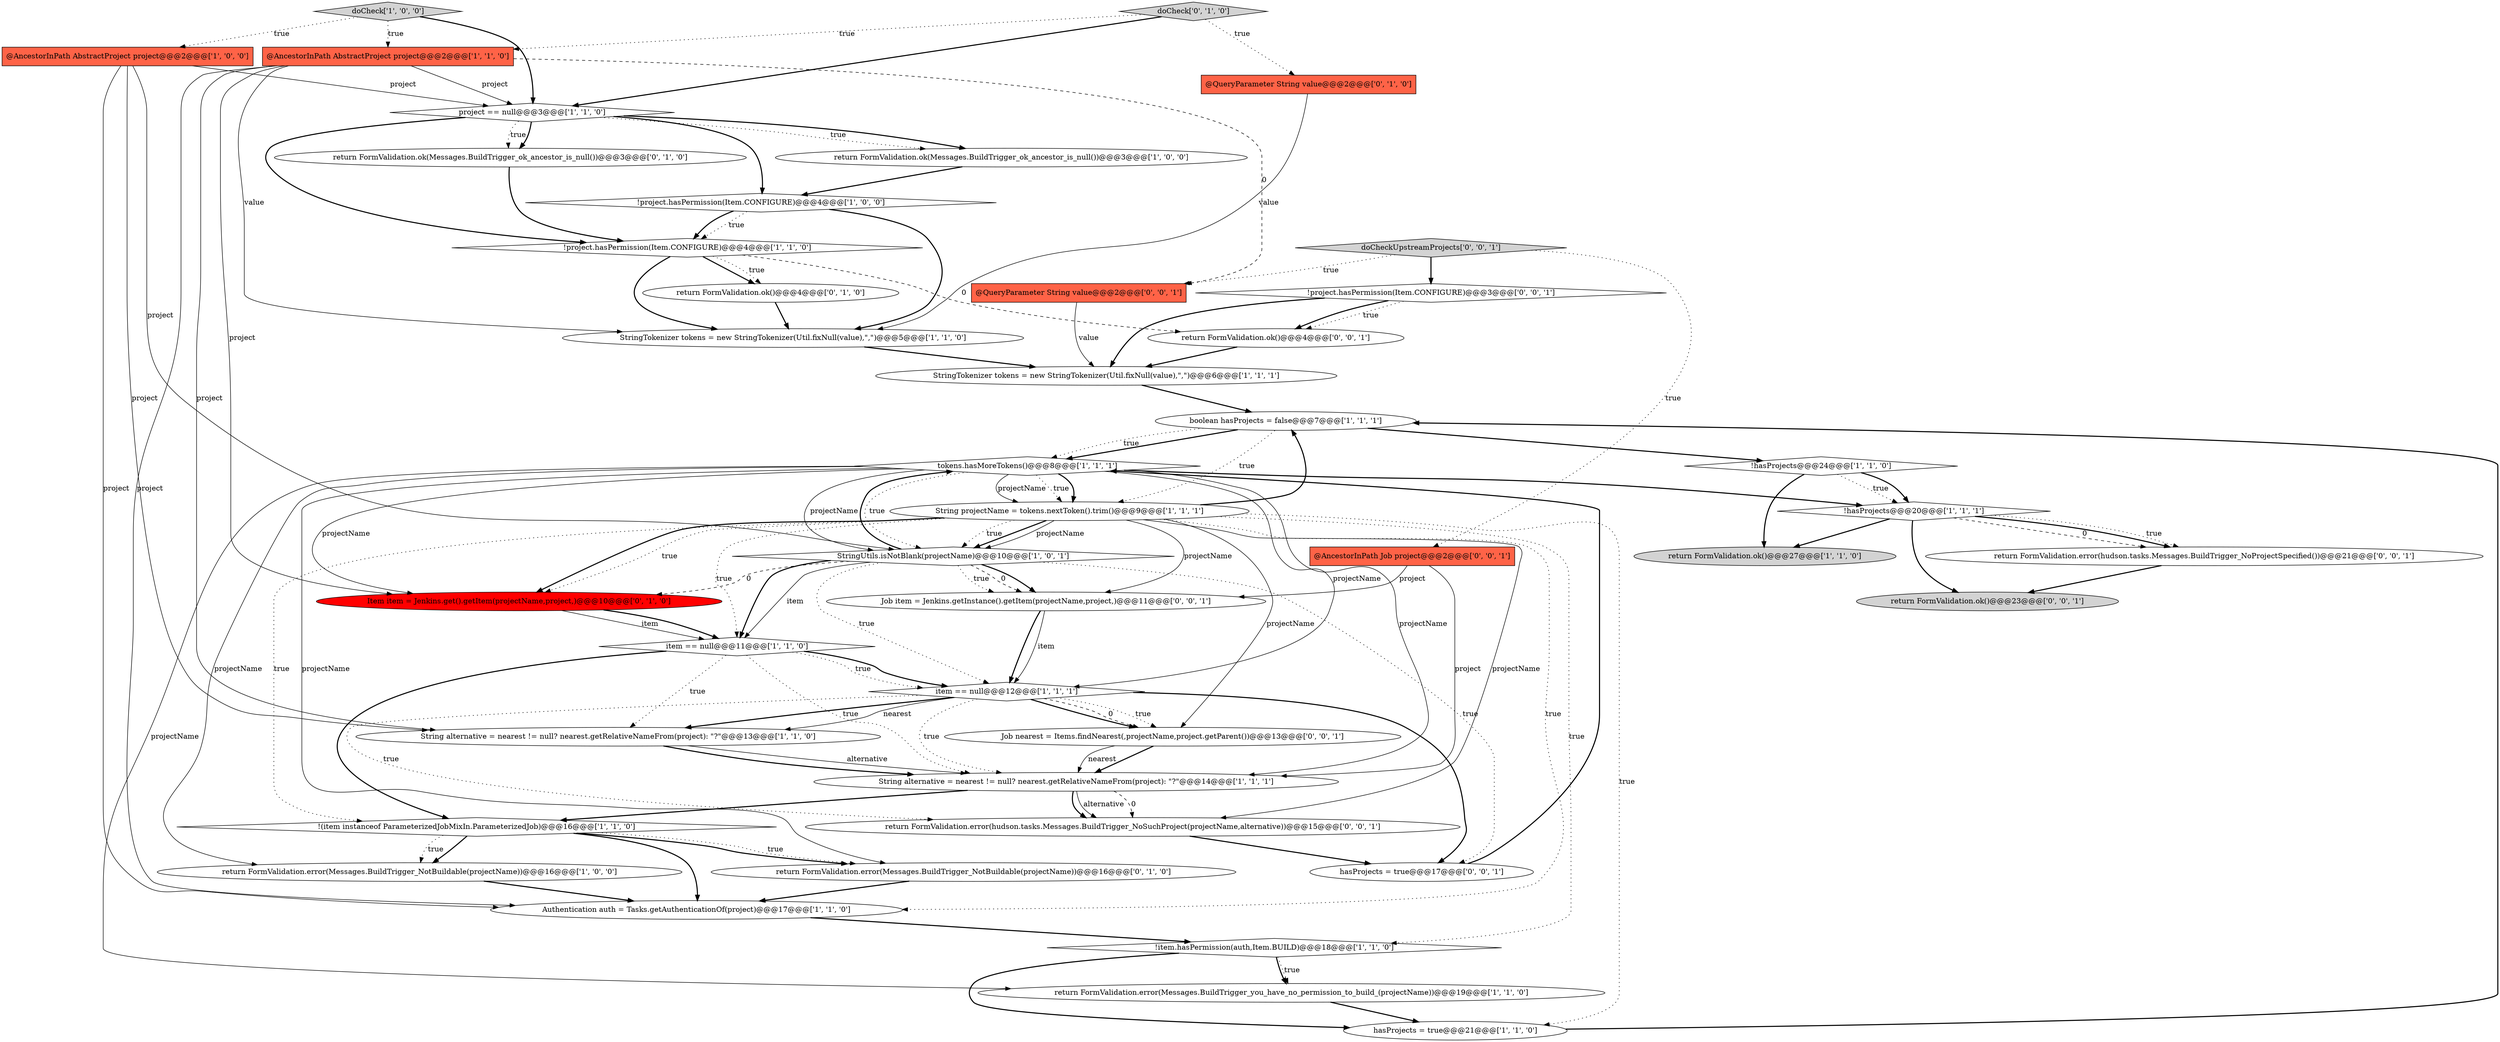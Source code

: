 digraph {
41 [style = filled, label = "return FormValidation.ok()@@@4@@@['0', '0', '1']", fillcolor = white, shape = ellipse image = "AAA0AAABBB3BBB"];
8 [style = filled, label = "Authentication auth = Tasks.getAuthenticationOf(project)@@@17@@@['1', '1', '0']", fillcolor = white, shape = ellipse image = "AAA0AAABBB1BBB"];
5 [style = filled, label = "StringUtils.isNotBlank(projectName)@@@10@@@['1', '0', '1']", fillcolor = white, shape = diamond image = "AAA0AAABBB1BBB"];
19 [style = filled, label = "hasProjects = true@@@21@@@['1', '1', '0']", fillcolor = white, shape = ellipse image = "AAA0AAABBB1BBB"];
26 [style = filled, label = "return FormValidation.error(Messages.BuildTrigger_NotBuildable(projectName))@@@16@@@['0', '1', '0']", fillcolor = white, shape = ellipse image = "AAA0AAABBB2BBB"];
33 [style = filled, label = "@QueryParameter String value@@@2@@@['0', '0', '1']", fillcolor = tomato, shape = box image = "AAA0AAABBB3BBB"];
4 [style = filled, label = "tokens.hasMoreTokens()@@@8@@@['1', '1', '1']", fillcolor = white, shape = diamond image = "AAA0AAABBB1BBB"];
35 [style = filled, label = "doCheckUpstreamProjects['0', '0', '1']", fillcolor = lightgray, shape = diamond image = "AAA0AAABBB3BBB"];
29 [style = filled, label = "@QueryParameter String value@@@2@@@['0', '1', '0']", fillcolor = tomato, shape = box image = "AAA0AAABBB2BBB"];
39 [style = filled, label = "hasProjects = true@@@17@@@['0', '0', '1']", fillcolor = white, shape = ellipse image = "AAA0AAABBB3BBB"];
38 [style = filled, label = "Job nearest = Items.findNearest(,projectName,project.getParent())@@@13@@@['0', '0', '1']", fillcolor = white, shape = ellipse image = "AAA0AAABBB3BBB"];
3 [style = filled, label = "StringTokenizer tokens = new StringTokenizer(Util.fixNull(value),\",\")@@@6@@@['1', '1', '1']", fillcolor = white, shape = ellipse image = "AAA0AAABBB1BBB"];
2 [style = filled, label = "!project.hasPermission(Item.CONFIGURE)@@@4@@@['1', '0', '0']", fillcolor = white, shape = diamond image = "AAA0AAABBB1BBB"];
31 [style = filled, label = "doCheck['0', '1', '0']", fillcolor = lightgray, shape = diamond image = "AAA0AAABBB2BBB"];
36 [style = filled, label = "Job item = Jenkins.getInstance().getItem(projectName,project,)@@@11@@@['0', '0', '1']", fillcolor = white, shape = ellipse image = "AAA0AAABBB3BBB"];
22 [style = filled, label = "String projectName = tokens.nextToken().trim()@@@9@@@['1', '1', '1']", fillcolor = white, shape = ellipse image = "AAA0AAABBB1BBB"];
15 [style = filled, label = "String alternative = nearest != null? nearest.getRelativeNameFrom(project): \"?\"@@@13@@@['1', '1', '0']", fillcolor = white, shape = ellipse image = "AAA0AAABBB1BBB"];
24 [style = filled, label = "doCheck['1', '0', '0']", fillcolor = lightgray, shape = diamond image = "AAA0AAABBB1BBB"];
6 [style = filled, label = "!project.hasPermission(Item.CONFIGURE)@@@4@@@['1', '1', '0']", fillcolor = white, shape = diamond image = "AAA0AAABBB1BBB"];
30 [style = filled, label = "return FormValidation.ok(Messages.BuildTrigger_ok_ancestor_is_null())@@@3@@@['0', '1', '0']", fillcolor = white, shape = ellipse image = "AAA0AAABBB2BBB"];
7 [style = filled, label = "boolean hasProjects = false@@@7@@@['1', '1', '1']", fillcolor = white, shape = ellipse image = "AAA0AAABBB1BBB"];
10 [style = filled, label = "return FormValidation.error(Messages.BuildTrigger_you_have_no_permission_to_build_(projectName))@@@19@@@['1', '1', '0']", fillcolor = white, shape = ellipse image = "AAA0AAABBB1BBB"];
18 [style = filled, label = "item == null@@@12@@@['1', '1', '1']", fillcolor = white, shape = diamond image = "AAA0AAABBB1BBB"];
42 [style = filled, label = "return FormValidation.error(hudson.tasks.Messages.BuildTrigger_NoProjectSpecified())@@@21@@@['0', '0', '1']", fillcolor = white, shape = ellipse image = "AAA0AAABBB3BBB"];
1 [style = filled, label = "String alternative = nearest != null? nearest.getRelativeNameFrom(project): \"?\"@@@14@@@['1', '1', '1']", fillcolor = white, shape = ellipse image = "AAA0AAABBB1BBB"];
0 [style = filled, label = "StringTokenizer tokens = new StringTokenizer(Util.fixNull(value),\",\")@@@5@@@['1', '1', '0']", fillcolor = white, shape = ellipse image = "AAA0AAABBB1BBB"];
40 [style = filled, label = "return FormValidation.error(hudson.tasks.Messages.BuildTrigger_NoSuchProject(projectName,alternative))@@@15@@@['0', '0', '1']", fillcolor = white, shape = ellipse image = "AAA0AAABBB3BBB"];
23 [style = filled, label = "@AncestorInPath AbstractProject project@@@2@@@['1', '0', '0']", fillcolor = tomato, shape = box image = "AAA0AAABBB1BBB"];
28 [style = filled, label = "Item item = Jenkins.get().getItem(projectName,project,)@@@10@@@['0', '1', '0']", fillcolor = red, shape = ellipse image = "AAA1AAABBB2BBB"];
17 [style = filled, label = "item == null@@@11@@@['1', '1', '0']", fillcolor = white, shape = diamond image = "AAA0AAABBB1BBB"];
13 [style = filled, label = "!hasProjects@@@20@@@['1', '1', '1']", fillcolor = white, shape = diamond image = "AAA0AAABBB1BBB"];
25 [style = filled, label = "@AncestorInPath AbstractProject project@@@2@@@['1', '1', '0']", fillcolor = tomato, shape = box image = "AAA0AAABBB1BBB"];
16 [style = filled, label = "!hasProjects@@@24@@@['1', '1', '0']", fillcolor = white, shape = diamond image = "AAA0AAABBB1BBB"];
37 [style = filled, label = "!project.hasPermission(Item.CONFIGURE)@@@3@@@['0', '0', '1']", fillcolor = white, shape = diamond image = "AAA0AAABBB3BBB"];
11 [style = filled, label = "return FormValidation.ok()@@@27@@@['1', '1', '0']", fillcolor = lightgray, shape = ellipse image = "AAA0AAABBB1BBB"];
27 [style = filled, label = "return FormValidation.ok()@@@4@@@['0', '1', '0']", fillcolor = white, shape = ellipse image = "AAA0AAABBB2BBB"];
12 [style = filled, label = "return FormValidation.ok(Messages.BuildTrigger_ok_ancestor_is_null())@@@3@@@['1', '0', '0']", fillcolor = white, shape = ellipse image = "AAA0AAABBB1BBB"];
14 [style = filled, label = "!item.hasPermission(auth,Item.BUILD)@@@18@@@['1', '1', '0']", fillcolor = white, shape = diamond image = "AAA0AAABBB1BBB"];
21 [style = filled, label = "!(item instanceof ParameterizedJobMixIn.ParameterizedJob)@@@16@@@['1', '1', '0']", fillcolor = white, shape = diamond image = "AAA0AAABBB1BBB"];
32 [style = filled, label = "@AncestorInPath Job project@@@2@@@['0', '0', '1']", fillcolor = tomato, shape = box image = "AAA0AAABBB3BBB"];
9 [style = filled, label = "return FormValidation.error(Messages.BuildTrigger_NotBuildable(projectName))@@@16@@@['1', '0', '0']", fillcolor = white, shape = ellipse image = "AAA0AAABBB1BBB"];
34 [style = filled, label = "return FormValidation.ok()@@@23@@@['0', '0', '1']", fillcolor = lightgray, shape = ellipse image = "AAA0AAABBB3BBB"];
20 [style = filled, label = "project == null@@@3@@@['1', '1', '0']", fillcolor = white, shape = diamond image = "AAA0AAABBB1BBB"];
4->22 [style = solid, label="projectName"];
23->15 [style = solid, label="project"];
5->18 [style = dotted, label="true"];
16->13 [style = dotted, label="true"];
24->25 [style = dotted, label="true"];
2->6 [style = bold, label=""];
17->1 [style = dotted, label="true"];
10->19 [style = bold, label=""];
21->8 [style = bold, label=""];
33->3 [style = solid, label="value"];
18->38 [style = dotted, label="true"];
30->6 [style = bold, label=""];
22->14 [style = dotted, label="true"];
37->3 [style = bold, label=""];
1->40 [style = dashed, label="0"];
21->26 [style = bold, label=""];
12->2 [style = bold, label=""];
17->15 [style = dotted, label="true"];
5->28 [style = dashed, label="0"];
21->26 [style = dotted, label="true"];
20->30 [style = dotted, label="true"];
35->37 [style = bold, label=""];
1->21 [style = bold, label=""];
6->41 [style = dashed, label="0"];
7->16 [style = bold, label=""];
36->18 [style = bold, label=""];
31->20 [style = bold, label=""];
5->36 [style = bold, label=""];
17->21 [style = bold, label=""];
18->38 [style = bold, label=""];
0->3 [style = bold, label=""];
31->25 [style = dotted, label="true"];
13->34 [style = bold, label=""];
13->42 [style = dashed, label="0"];
22->19 [style = dotted, label="true"];
28->17 [style = solid, label="item"];
27->0 [style = bold, label=""];
22->36 [style = solid, label="projectName"];
25->20 [style = solid, label="project"];
18->15 [style = bold, label=""];
14->10 [style = bold, label=""];
4->1 [style = solid, label="projectName"];
4->28 [style = solid, label="projectName"];
22->38 [style = solid, label="projectName"];
35->33 [style = dotted, label="true"];
5->17 [style = bold, label=""];
9->8 [style = bold, label=""];
13->11 [style = bold, label=""];
22->5 [style = bold, label=""];
22->7 [style = bold, label=""];
39->4 [style = bold, label=""];
24->20 [style = bold, label=""];
18->15 [style = solid, label="nearest"];
5->36 [style = dotted, label="true"];
4->9 [style = solid, label="projectName"];
15->1 [style = solid, label="alternative"];
21->9 [style = bold, label=""];
21->9 [style = dotted, label="true"];
37->41 [style = dotted, label="true"];
22->40 [style = solid, label="projectName"];
3->7 [style = bold, label=""];
4->22 [style = dotted, label="true"];
36->18 [style = solid, label="item"];
22->5 [style = solid, label="projectName"];
32->36 [style = solid, label="project"];
7->22 [style = dotted, label="true"];
31->29 [style = dotted, label="true"];
4->22 [style = bold, label=""];
4->10 [style = solid, label="projectName"];
22->21 [style = dotted, label="true"];
4->5 [style = dotted, label="true"];
16->13 [style = bold, label=""];
13->42 [style = bold, label=""];
17->18 [style = dotted, label="true"];
37->41 [style = bold, label=""];
18->1 [style = dotted, label="true"];
4->13 [style = bold, label=""];
8->14 [style = bold, label=""];
14->19 [style = bold, label=""];
22->28 [style = bold, label=""];
26->8 [style = bold, label=""];
4->18 [style = solid, label="projectName"];
7->4 [style = bold, label=""];
25->0 [style = solid, label="value"];
38->1 [style = bold, label=""];
22->5 [style = dotted, label="true"];
6->27 [style = bold, label=""];
2->0 [style = bold, label=""];
40->39 [style = bold, label=""];
24->23 [style = dotted, label="true"];
18->39 [style = bold, label=""];
2->6 [style = dotted, label="true"];
5->17 [style = solid, label="item"];
5->4 [style = bold, label=""];
38->1 [style = solid, label="nearest"];
23->8 [style = solid, label="project"];
5->39 [style = dotted, label="true"];
28->17 [style = bold, label=""];
25->8 [style = solid, label="project"];
6->27 [style = dotted, label="true"];
29->0 [style = solid, label="value"];
4->5 [style = solid, label="projectName"];
15->1 [style = bold, label=""];
42->34 [style = bold, label=""];
16->11 [style = bold, label=""];
1->40 [style = bold, label=""];
41->3 [style = bold, label=""];
22->28 [style = dotted, label="true"];
13->42 [style = dotted, label="true"];
6->0 [style = bold, label=""];
18->40 [style = dotted, label="true"];
20->6 [style = bold, label=""];
23->5 [style = solid, label="project"];
4->26 [style = solid, label="projectName"];
1->40 [style = solid, label="alternative"];
5->36 [style = dashed, label="0"];
18->38 [style = dashed, label="0"];
14->10 [style = dotted, label="true"];
20->2 [style = bold, label=""];
22->8 [style = dotted, label="true"];
32->1 [style = solid, label="project"];
25->28 [style = solid, label="project"];
7->4 [style = dotted, label="true"];
20->12 [style = bold, label=""];
23->20 [style = solid, label="project"];
22->17 [style = dotted, label="true"];
25->33 [style = dashed, label="0"];
20->12 [style = dotted, label="true"];
20->30 [style = bold, label=""];
19->7 [style = bold, label=""];
25->15 [style = solid, label="project"];
17->18 [style = bold, label=""];
35->32 [style = dotted, label="true"];
}
